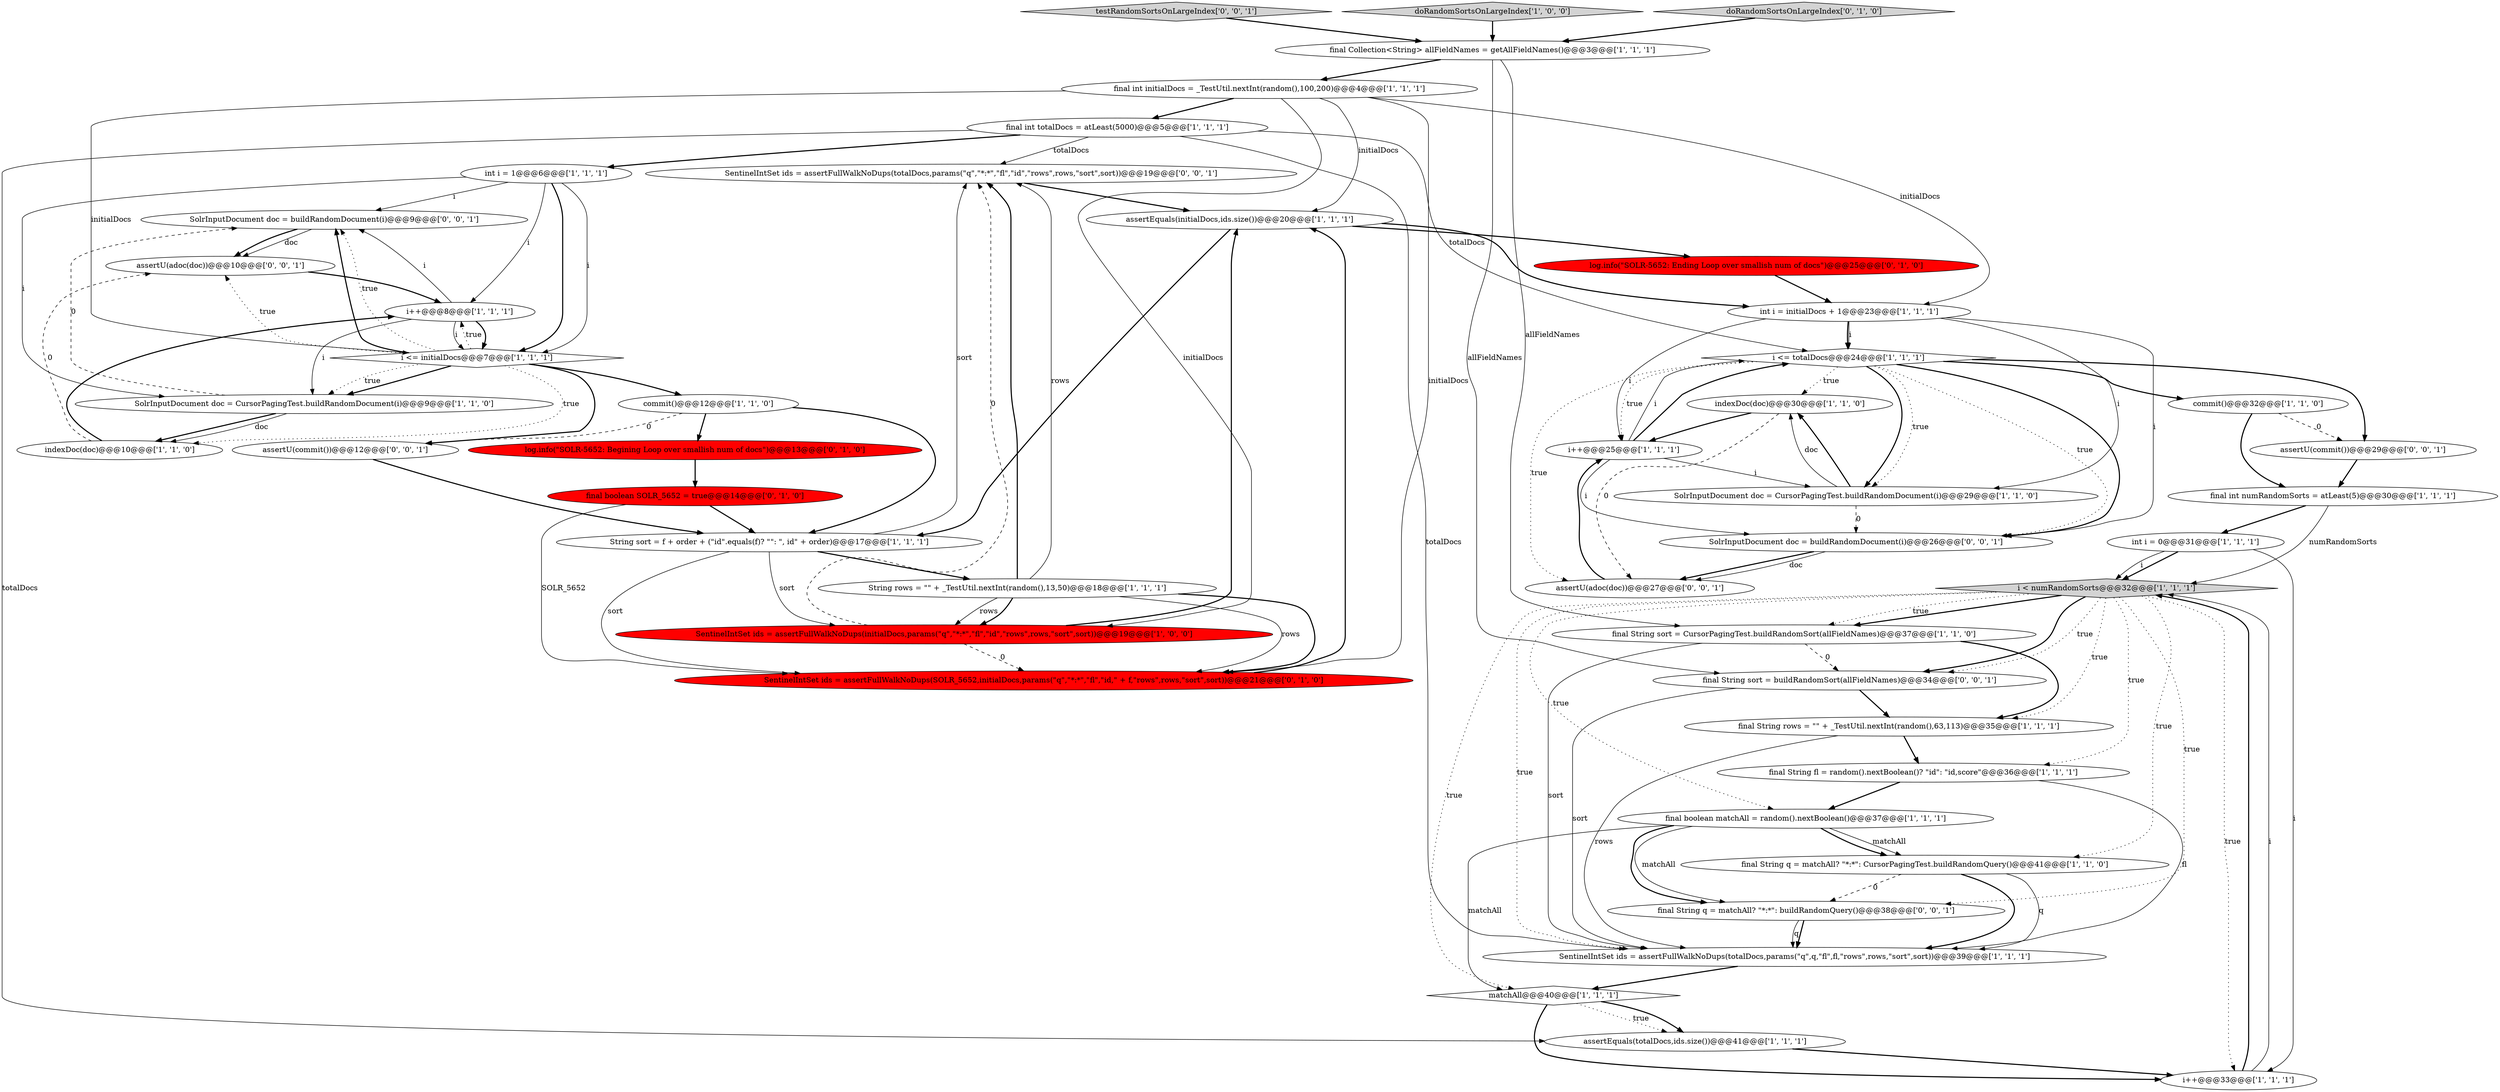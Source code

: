 digraph {
33 [style = filled, label = "log.info(\"SOLR-5652: Ending Loop over smallish num of docs\")@@@25@@@['0', '1', '0']", fillcolor = red, shape = ellipse image = "AAA1AAABBB2BBB"];
40 [style = filled, label = "assertU(commit())@@@12@@@['0', '0', '1']", fillcolor = white, shape = ellipse image = "AAA0AAABBB3BBB"];
46 [style = filled, label = "SolrInputDocument doc = buildRandomDocument(i)@@@9@@@['0', '0', '1']", fillcolor = white, shape = ellipse image = "AAA0AAABBB3BBB"];
32 [style = filled, label = "log.info(\"SOLR-5652: Begining Loop over smallish num of docs\")@@@13@@@['0', '1', '0']", fillcolor = red, shape = ellipse image = "AAA1AAABBB2BBB"];
42 [style = filled, label = "SentinelIntSet ids = assertFullWalkNoDups(totalDocs,params(\"q\",\"*:*\",\"fl\",\"id\",\"rows\",rows,\"sort\",sort))@@@19@@@['0', '0', '1']", fillcolor = white, shape = ellipse image = "AAA0AAABBB3BBB"];
34 [style = filled, label = "SentinelIntSet ids = assertFullWalkNoDups(SOLR_5652,initialDocs,params(\"q\",\"*:*\",\"fl\",\"id,\" + f,\"rows\",rows,\"sort\",sort))@@@21@@@['0', '1', '0']", fillcolor = red, shape = ellipse image = "AAA1AAABBB2BBB"];
43 [style = filled, label = "final String q = matchAll? \"*:*\": buildRandomQuery()@@@38@@@['0', '0', '1']", fillcolor = white, shape = ellipse image = "AAA0AAABBB3BBB"];
20 [style = filled, label = "int i = initialDocs + 1@@@23@@@['1', '1', '1']", fillcolor = white, shape = ellipse image = "AAA0AAABBB1BBB"];
12 [style = filled, label = "i++@@@33@@@['1', '1', '1']", fillcolor = white, shape = ellipse image = "AAA0AAABBB1BBB"];
2 [style = filled, label = "SentinelIntSet ids = assertFullWalkNoDups(totalDocs,params(\"q\",q,\"fl\",fl,\"rows\",rows,\"sort\",sort))@@@39@@@['1', '1', '1']", fillcolor = white, shape = ellipse image = "AAA0AAABBB1BBB"];
8 [style = filled, label = "assertEquals(initialDocs,ids.size())@@@20@@@['1', '1', '1']", fillcolor = white, shape = ellipse image = "AAA0AAABBB1BBB"];
30 [style = filled, label = "String rows = \"\" + _TestUtil.nextInt(random(),13,50)@@@18@@@['1', '1', '1']", fillcolor = white, shape = ellipse image = "AAA0AAABBB1BBB"];
14 [style = filled, label = "commit()@@@12@@@['1', '1', '0']", fillcolor = white, shape = ellipse image = "AAA0AAABBB1BBB"];
27 [style = filled, label = "final int totalDocs = atLeast(5000)@@@5@@@['1', '1', '1']", fillcolor = white, shape = ellipse image = "AAA0AAABBB1BBB"];
18 [style = filled, label = "final int initialDocs = _TestUtil.nextInt(random(),100,200)@@@4@@@['1', '1', '1']", fillcolor = white, shape = ellipse image = "AAA0AAABBB1BBB"];
7 [style = filled, label = "indexDoc(doc)@@@30@@@['1', '1', '0']", fillcolor = white, shape = ellipse image = "AAA0AAABBB1BBB"];
9 [style = filled, label = "i++@@@8@@@['1', '1', '1']", fillcolor = white, shape = ellipse image = "AAA0AAABBB1BBB"];
38 [style = filled, label = "testRandomSortsOnLargeIndex['0', '0', '1']", fillcolor = lightgray, shape = diamond image = "AAA0AAABBB3BBB"];
35 [style = filled, label = "final boolean SOLR_5652 = true@@@14@@@['0', '1', '0']", fillcolor = red, shape = ellipse image = "AAA1AAABBB2BBB"];
19 [style = filled, label = "indexDoc(doc)@@@10@@@['1', '1', '0']", fillcolor = white, shape = ellipse image = "AAA0AAABBB1BBB"];
25 [style = filled, label = "final int numRandomSorts = atLeast(5)@@@30@@@['1', '1', '1']", fillcolor = white, shape = ellipse image = "AAA0AAABBB1BBB"];
31 [style = filled, label = "SentinelIntSet ids = assertFullWalkNoDups(initialDocs,params(\"q\",\"*:*\",\"fl\",\"id\",\"rows\",rows,\"sort\",sort))@@@19@@@['1', '0', '0']", fillcolor = red, shape = ellipse image = "AAA1AAABBB1BBB"];
13 [style = filled, label = "i <= totalDocs@@@24@@@['1', '1', '1']", fillcolor = white, shape = diamond image = "AAA0AAABBB1BBB"];
0 [style = filled, label = "doRandomSortsOnLargeIndex['1', '0', '0']", fillcolor = lightgray, shape = diamond image = "AAA0AAABBB1BBB"];
23 [style = filled, label = "final String q = matchAll? \"*:*\": CursorPagingTest.buildRandomQuery()@@@41@@@['1', '1', '0']", fillcolor = white, shape = ellipse image = "AAA0AAABBB1BBB"];
29 [style = filled, label = "final boolean matchAll = random().nextBoolean()@@@37@@@['1', '1', '1']", fillcolor = white, shape = ellipse image = "AAA0AAABBB1BBB"];
15 [style = filled, label = "final String rows = \"\" + _TestUtil.nextInt(random(),63,113)@@@35@@@['1', '1', '1']", fillcolor = white, shape = ellipse image = "AAA0AAABBB1BBB"];
3 [style = filled, label = "i++@@@25@@@['1', '1', '1']", fillcolor = white, shape = ellipse image = "AAA0AAABBB1BBB"];
17 [style = filled, label = "SolrInputDocument doc = CursorPagingTest.buildRandomDocument(i)@@@29@@@['1', '1', '0']", fillcolor = white, shape = ellipse image = "AAA0AAABBB1BBB"];
37 [style = filled, label = "assertU(adoc(doc))@@@27@@@['0', '0', '1']", fillcolor = white, shape = ellipse image = "AAA0AAABBB3BBB"];
11 [style = filled, label = "commit()@@@32@@@['1', '1', '0']", fillcolor = white, shape = ellipse image = "AAA0AAABBB1BBB"];
44 [style = filled, label = "SolrInputDocument doc = buildRandomDocument(i)@@@26@@@['0', '0', '1']", fillcolor = white, shape = ellipse image = "AAA0AAABBB3BBB"];
28 [style = filled, label = "int i = 1@@@6@@@['1', '1', '1']", fillcolor = white, shape = ellipse image = "AAA0AAABBB1BBB"];
22 [style = filled, label = "assertEquals(totalDocs,ids.size())@@@41@@@['1', '1', '1']", fillcolor = white, shape = ellipse image = "AAA0AAABBB1BBB"];
1 [style = filled, label = "matchAll@@@40@@@['1', '1', '1']", fillcolor = white, shape = diamond image = "AAA0AAABBB1BBB"];
39 [style = filled, label = "assertU(commit())@@@29@@@['0', '0', '1']", fillcolor = white, shape = ellipse image = "AAA0AAABBB3BBB"];
16 [style = filled, label = "final Collection<String> allFieldNames = getAllFieldNames()@@@3@@@['1', '1', '1']", fillcolor = white, shape = ellipse image = "AAA0AAABBB1BBB"];
21 [style = filled, label = "i < numRandomSorts@@@32@@@['1', '1', '1']", fillcolor = lightgray, shape = diamond image = "AAA0AAABBB1BBB"];
26 [style = filled, label = "final String sort = CursorPagingTest.buildRandomSort(allFieldNames)@@@37@@@['1', '1', '0']", fillcolor = white, shape = ellipse image = "AAA0AAABBB1BBB"];
24 [style = filled, label = "i <= initialDocs@@@7@@@['1', '1', '1']", fillcolor = white, shape = diamond image = "AAA0AAABBB1BBB"];
4 [style = filled, label = "final String fl = random().nextBoolean()? \"id\": \"id,score\"@@@36@@@['1', '1', '1']", fillcolor = white, shape = ellipse image = "AAA0AAABBB1BBB"];
5 [style = filled, label = "String sort = f + order + (\"id\".equals(f)? \"\": \", id\" + order)@@@17@@@['1', '1', '1']", fillcolor = white, shape = ellipse image = "AAA0AAABBB1BBB"];
6 [style = filled, label = "int i = 0@@@31@@@['1', '1', '1']", fillcolor = white, shape = ellipse image = "AAA0AAABBB1BBB"];
45 [style = filled, label = "assertU(adoc(doc))@@@10@@@['0', '0', '1']", fillcolor = white, shape = ellipse image = "AAA0AAABBB3BBB"];
36 [style = filled, label = "doRandomSortsOnLargeIndex['0', '1', '0']", fillcolor = lightgray, shape = diamond image = "AAA0AAABBB2BBB"];
41 [style = filled, label = "final String sort = buildRandomSort(allFieldNames)@@@34@@@['0', '0', '1']", fillcolor = white, shape = ellipse image = "AAA0AAABBB3BBB"];
10 [style = filled, label = "SolrInputDocument doc = CursorPagingTest.buildRandomDocument(i)@@@9@@@['1', '1', '0']", fillcolor = white, shape = ellipse image = "AAA0AAABBB1BBB"];
32->35 [style = bold, label=""];
21->12 [style = dotted, label="true"];
41->15 [style = bold, label=""];
43->2 [style = solid, label="q"];
21->15 [style = dotted, label="true"];
23->2 [style = solid, label="q"];
10->19 [style = bold, label=""];
27->28 [style = bold, label=""];
35->34 [style = solid, label="SOLR_5652"];
15->2 [style = solid, label="rows"];
25->6 [style = bold, label=""];
29->43 [style = solid, label="matchAll"];
27->42 [style = solid, label="totalDocs"];
9->10 [style = solid, label="i"];
37->3 [style = bold, label=""];
20->17 [style = solid, label="i"];
23->43 [style = dashed, label="0"];
13->17 [style = bold, label=""];
21->26 [style = bold, label=""];
8->20 [style = bold, label=""];
3->44 [style = solid, label="i"];
21->26 [style = dotted, label="true"];
19->9 [style = bold, label=""];
21->23 [style = dotted, label="true"];
11->39 [style = dashed, label="0"];
26->15 [style = bold, label=""];
18->20 [style = solid, label="initialDocs"];
1->12 [style = bold, label=""];
18->34 [style = solid, label="initialDocs"];
29->43 [style = bold, label=""];
13->37 [style = dotted, label="true"];
5->30 [style = bold, label=""];
6->12 [style = solid, label="i"];
30->31 [style = solid, label="rows"];
9->24 [style = bold, label=""];
24->46 [style = bold, label=""];
11->25 [style = bold, label=""];
20->44 [style = solid, label="i"];
13->44 [style = dotted, label="true"];
24->10 [style = bold, label=""];
13->17 [style = dotted, label="true"];
46->45 [style = solid, label="doc"];
9->46 [style = solid, label="i"];
13->3 [style = dotted, label="true"];
12->21 [style = bold, label=""];
21->29 [style = dotted, label="true"];
30->42 [style = bold, label=""];
1->22 [style = dotted, label="true"];
21->41 [style = bold, label=""];
29->23 [style = solid, label="matchAll"];
30->34 [style = bold, label=""];
24->40 [style = bold, label=""];
13->7 [style = dotted, label="true"];
29->23 [style = bold, label=""];
34->8 [style = bold, label=""];
19->45 [style = dashed, label="0"];
18->31 [style = solid, label="initialDocs"];
3->13 [style = solid, label="i"];
13->11 [style = bold, label=""];
18->24 [style = solid, label="initialDocs"];
35->5 [style = bold, label=""];
40->5 [style = bold, label=""];
9->24 [style = solid, label="i"];
28->24 [style = bold, label=""];
36->16 [style = bold, label=""];
24->19 [style = dotted, label="true"];
5->31 [style = solid, label="sort"];
44->37 [style = bold, label=""];
39->25 [style = bold, label=""];
31->34 [style = dashed, label="0"];
14->40 [style = dashed, label="0"];
26->2 [style = solid, label="sort"];
30->34 [style = solid, label="rows"];
8->33 [style = bold, label=""];
0->16 [style = bold, label=""];
16->18 [style = bold, label=""];
20->13 [style = bold, label=""];
20->3 [style = solid, label="i"];
2->1 [style = bold, label=""];
6->21 [style = bold, label=""];
42->8 [style = bold, label=""];
38->16 [style = bold, label=""];
28->24 [style = solid, label="i"];
4->2 [style = solid, label="fl"];
21->2 [style = dotted, label="true"];
43->2 [style = bold, label=""];
13->39 [style = bold, label=""];
4->29 [style = bold, label=""];
31->42 [style = dashed, label="0"];
16->26 [style = solid, label="allFieldNames"];
28->10 [style = solid, label="i"];
26->41 [style = dashed, label="0"];
20->13 [style = solid, label="i"];
10->46 [style = dashed, label="0"];
6->21 [style = solid, label="i"];
21->41 [style = dotted, label="true"];
30->31 [style = bold, label=""];
28->46 [style = solid, label="i"];
24->45 [style = dotted, label="true"];
41->2 [style = solid, label="sort"];
5->42 [style = solid, label="sort"];
23->2 [style = bold, label=""];
24->46 [style = dotted, label="true"];
14->32 [style = bold, label=""];
31->8 [style = bold, label=""];
45->9 [style = bold, label=""];
10->19 [style = solid, label="doc"];
14->5 [style = bold, label=""];
21->43 [style = dotted, label="true"];
27->13 [style = solid, label="totalDocs"];
33->20 [style = bold, label=""];
27->22 [style = solid, label="totalDocs"];
18->8 [style = solid, label="initialDocs"];
21->1 [style = dotted, label="true"];
13->44 [style = bold, label=""];
44->37 [style = solid, label="doc"];
27->2 [style = solid, label="totalDocs"];
24->9 [style = dotted, label="true"];
30->42 [style = solid, label="rows"];
28->9 [style = solid, label="i"];
5->34 [style = solid, label="sort"];
21->4 [style = dotted, label="true"];
7->3 [style = bold, label=""];
24->14 [style = bold, label=""];
1->22 [style = bold, label=""];
17->7 [style = bold, label=""];
24->10 [style = dotted, label="true"];
17->44 [style = dashed, label="0"];
3->17 [style = solid, label="i"];
29->1 [style = solid, label="matchAll"];
16->41 [style = solid, label="allFieldNames"];
8->5 [style = bold, label=""];
18->27 [style = bold, label=""];
22->12 [style = bold, label=""];
15->4 [style = bold, label=""];
17->7 [style = solid, label="doc"];
3->13 [style = bold, label=""];
12->21 [style = solid, label="i"];
46->45 [style = bold, label=""];
7->37 [style = dashed, label="0"];
25->21 [style = solid, label="numRandomSorts"];
}
